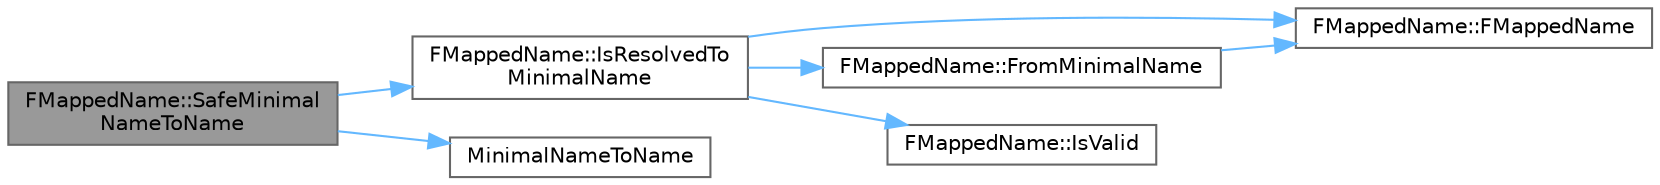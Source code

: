 digraph "FMappedName::SafeMinimalNameToName"
{
 // INTERACTIVE_SVG=YES
 // LATEX_PDF_SIZE
  bgcolor="transparent";
  edge [fontname=Helvetica,fontsize=10,labelfontname=Helvetica,labelfontsize=10];
  node [fontname=Helvetica,fontsize=10,shape=box,height=0.2,width=0.4];
  rankdir="LR";
  Node1 [id="Node000001",label="FMappedName::SafeMinimal\lNameToName",height=0.2,width=0.4,color="gray40", fillcolor="grey60", style="filled", fontcolor="black",tooltip=" "];
  Node1 -> Node2 [id="edge1_Node000001_Node000002",color="steelblue1",style="solid",tooltip=" "];
  Node2 [id="Node000002",label="FMappedName::IsResolvedTo\lMinimalName",height=0.2,width=0.4,color="grey40", fillcolor="white", style="filled",URL="$d7/dfb/classFMappedName.html#a3ead87b350dd0afe44dca63dee4e7c6e",tooltip=" "];
  Node2 -> Node3 [id="edge2_Node000002_Node000003",color="steelblue1",style="solid",tooltip=" "];
  Node3 [id="Node000003",label="FMappedName::FMappedName",height=0.2,width=0.4,color="grey40", fillcolor="white", style="filled",URL="$d7/dfb/classFMappedName.html#a502c6b870b872d3fd3bd88a7724095e6",tooltip=" "];
  Node2 -> Node4 [id="edge3_Node000002_Node000004",color="steelblue1",style="solid",tooltip=" "];
  Node4 [id="Node000004",label="FMappedName::FromMinimalName",height=0.2,width=0.4,color="grey40", fillcolor="white", style="filled",URL="$d7/dfb/classFMappedName.html#a3348ce4ba4e27b3a94dedf91666d8cc6",tooltip=" "];
  Node4 -> Node3 [id="edge4_Node000004_Node000003",color="steelblue1",style="solid",tooltip=" "];
  Node2 -> Node5 [id="edge5_Node000002_Node000005",color="steelblue1",style="solid",tooltip=" "];
  Node5 [id="Node000005",label="FMappedName::IsValid",height=0.2,width=0.4,color="grey40", fillcolor="white", style="filled",URL="$d7/dfb/classFMappedName.html#ab7fac62cec270999b2b7bdd23d89e080",tooltip=" "];
  Node1 -> Node6 [id="edge6_Node000001_Node000006",color="steelblue1",style="solid",tooltip=" "];
  Node6 [id="Node000006",label="MinimalNameToName",height=0.2,width=0.4,color="grey40", fillcolor="white", style="filled",URL="$d6/d35/NameTypes_8h.html#a8ef64343d8023e2baaff875247caa4d3",tooltip=" "];
}
